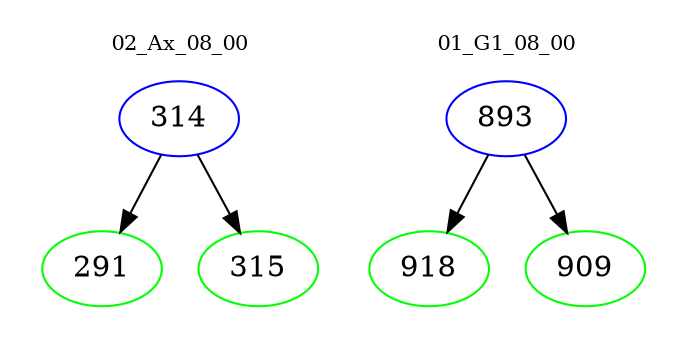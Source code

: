 digraph{
subgraph cluster_0 {
color = white
label = "02_Ax_08_00";
fontsize=10;
T0_314 [label="314", color="blue"]
T0_314 -> T0_291 [color="black"]
T0_291 [label="291", color="green"]
T0_314 -> T0_315 [color="black"]
T0_315 [label="315", color="green"]
}
subgraph cluster_1 {
color = white
label = "01_G1_08_00";
fontsize=10;
T1_893 [label="893", color="blue"]
T1_893 -> T1_918 [color="black"]
T1_918 [label="918", color="green"]
T1_893 -> T1_909 [color="black"]
T1_909 [label="909", color="green"]
}
}
